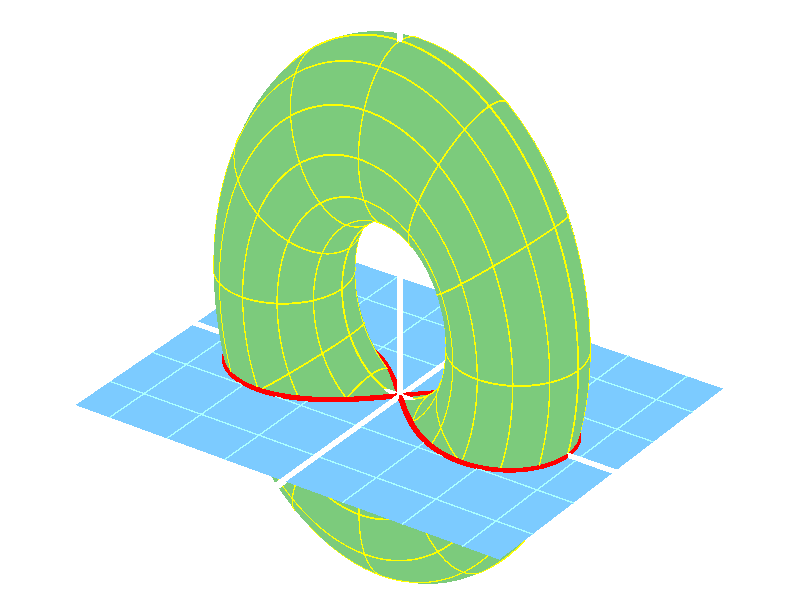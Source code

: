 //
// kegelpara.pov
//
// (c) 2022 Prof Dr Andreas Müller, OST Ostschweizer Fachhochschule
//
#version 3.7;
#include "colors.inc"

#declare O = <0,0,0>;

global_settings {
        assumed_gamma 1
}

#declare imagescale = 0.060;

camera {
        location <28, 20, -40>
        look_at <0, 0.55, 0>
        right (16/9) * x * imagescale
        up y * imagescale
}

light_source {
        <30, 10, -40> color White
        area_light <1,0,0> <0,0,1>, 10, 10
        adaptive 1
        jitter
}

sky_sphere {
        pigment {
                color rgb<1,1,1>
        }
}


//
// draw an arrow from <from> to <to> with thickness <arrowthickness> with
// color <c>
//
#macro arrow(from, to, arrowthickness, c)
#declare arrowdirection = vnormalize(to - from);
#declare arrowlength = vlength(to - from);
union {
	sphere {
		from, 1.1 * arrowthickness
	}
	cylinder {
		from,
		from + (arrowlength - 5 * arrowthickness) * arrowdirection,
		arrowthickness
	}
	cone {
		from + (arrowlength - 5 * arrowthickness) * arrowdirection,
		2 * arrowthickness,
		to,
		0
	}
	pigment {
		color c
	}
	finish {
		specular 0.9
		metallic
	}
}
#end

arrow(<-2,0,0>,<2,0,0>,0.02,White)
arrow(<0,-1.1,0>,<0,2.2,0>,0.02,White)
arrow(<0,0,-1.6>,<0,0,2.4>,0.02,White)

#declare epsilon = 0.001;
#declare l = 1.5;


#declare a = sqrt(2);
#macro G2(phi,sg)
	a * sqrt(cos(2*phi)) * < sg * cos(phi), 0, sin(phi)>
#end

#macro Lemniskate(s, farbe)
union {
	#declare phi = -pi / 4;
	#declare phimax = pi / 4;
	#declare phisteps = 100;
	#declare phistep = phimax / phisteps;
	#while (phi < phimax - phistep/2)
		sphere { G2(phi,1), s }
		cylinder { G2(phi,1), G2(phi+phistep,1), s }
		sphere { G2(phi,-1), s }
		cylinder { G2(phi,-1), G2(phi+phistep,-1), s }
		#declare phi = phi + phistep;
	#end
	pigment {
		color farbe
	}
	finish {
		specular 0.9
		metallic
	}
}
#end

#macro Projektion(s, farbe)
union {
	#declare phistep = pi / 16;
	#declare phi = -pi / 4 + phistep;
	#declare phimax = pi / 4;
	#while (phi < phimax - phistep/2)
		cylinder { G(phi,  1), G2(phi,  1), s }
		cylinder { G(phi, -1), G2(phi, -1), s }
		#declare phi = phi + phistep;
	#end
	pigment {
		color farbe
	}
	finish {
		specular 0.9
		metallic
	}
}
#end

#macro Ebene(l, b, farbe)
mesh {
	triangle { <-l, 0, -b>, < l, 0, -b>, < l, 0,  b> }
	triangle { <-l, 0, -b>, < l, 0,  b>, <-l, 0,  b> }
	pigment {
		color farbe
	}
	finish {
		specular 0.9
		metallic
	}
}
#end

#macro Ebenengitter(l, b, s, r, farbe)
union {
	#declare lmax = floor(l / s);
	#declare ll = -lmax;
	#while (ll <= lmax)
		cylinder { <ll * s, 0, -b>, <ll * s, 0, b>, r }
		#declare ll = ll + 1;
	#end
	#declare bmax = floor(b / s);
	#declare bb = -bmax;
	#while (bb <= bmax)
		cylinder { <-l, 0, bb * s>, <l, 0, bb * s>, r }
		#declare bb = bb + 1;
	#end
	pigment {
		color farbe
	}
	finish {
		specular 0.9
		metallic
	}
}
#end

#declare b = 0.5;
#macro T(phi, theta)
	b * < (2 + cos(theta)) * cos(phi), (2 + cos(theta)) * sin(phi) + 1, sin(theta) >
#end

#macro breitenkreis(theta, r)
	#declare phi = 0;
	#declare phimax = 2 * pi;
	#declare phisteps = 200;
	#declare phistep = phimax / phisteps;
	#while (phi < phimax - phistep/2)
		cylinder { T(phi, theta), T(phi + phistep, theta), r }
		sphere { T(phi, theta), r }
		#declare phi = phi + phistep;
	#end
#end

#macro laengenkreis(phi, r)
	#declare theta = 0;
	#declare thetamax = 2 * pi;
	#declare thetasteps = 200;
	#declare thetastep = thetamax / thetasteps;
	#while (theta < thetamax - thetastep/2)
		cylinder { T(phi, theta), T(phi, theta + thetastep), r }
		sphere { T(phi, theta), r }
		#declare theta = theta + thetastep;
	#end
#end

#macro Torusgitter(farbe, r)
union {
	#declare phi = 0;
	#declare phimax = 2 * pi;
	#declare phistep = pi / 6;
	#while (phi < phimax - phistep/2)
		laengenkreis(phi, r)
		#declare phi = phi + phistep;
	#end
	#declare thetamax = pi;
	#declare thetastep = pi / 6;
	#declare theta = thetastep;
	#while (theta < thetamax - thetastep/2)
		breitenkreis(theta, r)
		breitenkreis(thetamax + theta, r)
		#declare theta = theta + thetastep;
	#end
	breitenkreis(0, 1.5 * r)
	breitenkreis(pi, 1.5 * r)
	pigment {
		color farbe
	}
	finish {
		specular 0.9
		metallic
	}
}
#end

#macro Torus(farbe)
mesh {
	#declare phi = 0;
	#declare phimax = 2 * pi;
	#declare phisteps = 200;
	#declare phistep = phimax/phisteps;
	#while (phi < phimax - phistep/2)
		#declare theta = 0;
		#declare thetamax = 2 * pi;
		#declare thetasteps = 200;
		#declare thetastep = thetamax / thetasteps;
		#while (theta < thetamax - thetastep/2)
			triangle {
				T(phi,           theta),
				T(phi + phistep, theta),
				T(phi + phistep, theta + thetastep)
			}
			triangle {
				T(phi,           theta),
				T(phi + phistep, theta + thetastep),
				T(phi,           theta + thetastep)
			}
			#declare theta = theta + thetastep;
		#end
		#declare phi = phi + phistep;
	#end
	pigment {
		color farbe
	}
	finish {
		specular 0.9
		metallic
	}
}
#end

#declare torusfarbe = rgbt<0.2,0.6,0.2,0.2>;
#declare ebenenfarbe = rgbt<0.2,0.6,1.0,0.2>;

Lemniskate(0.02, Red)
Ebene(1.8, 1.4, ebenenfarbe)
Ebenengitter(1.8, 1.4, 0.5, 0.005, rgb<0.4,1,1>)
Torus(torusfarbe)
Torusgitter(Yellow, 0.005)
